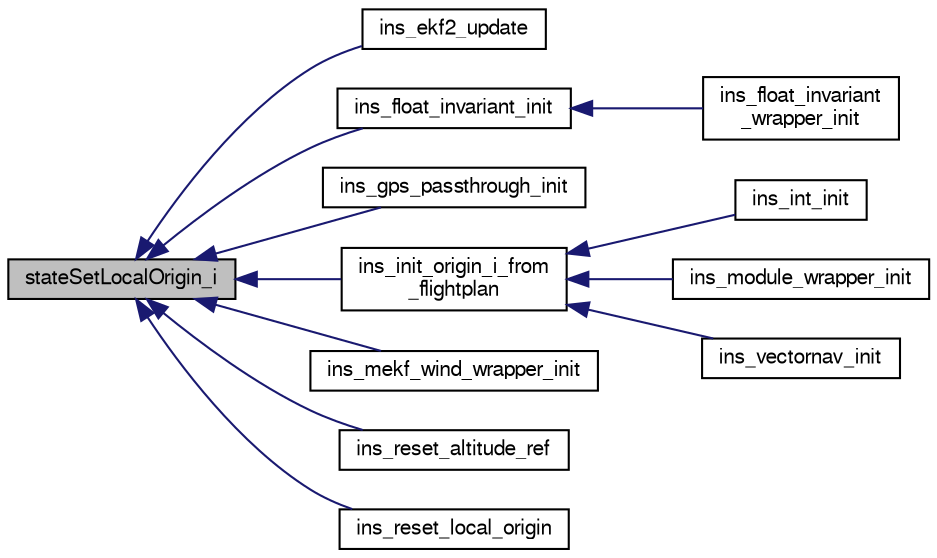 digraph "stateSetLocalOrigin_i"
{
  edge [fontname="FreeSans",fontsize="10",labelfontname="FreeSans",labelfontsize="10"];
  node [fontname="FreeSans",fontsize="10",shape=record];
  rankdir="LR";
  Node1 [label="stateSetLocalOrigin_i",height=0.2,width=0.4,color="black", fillcolor="grey75", style="filled", fontcolor="black"];
  Node1 -> Node2 [dir="back",color="midnightblue",fontsize="10",style="solid",fontname="FreeSans"];
  Node2 [label="ins_ekf2_update",height=0.2,width=0.4,color="black", fillcolor="white", style="filled",URL="$ins__ekf2_8h.html#a21a6903ad1b06c310ac73f7598d4306b"];
  Node1 -> Node3 [dir="back",color="midnightblue",fontsize="10",style="solid",fontname="FreeSans"];
  Node3 [label="ins_float_invariant_init",height=0.2,width=0.4,color="black", fillcolor="white", style="filled",URL="$ins__float__invariant_8h.html#a337aa9b464c923af97d19ec0bfdb6f02"];
  Node3 -> Node4 [dir="back",color="midnightblue",fontsize="10",style="solid",fontname="FreeSans"];
  Node4 [label="ins_float_invariant\l_wrapper_init",height=0.2,width=0.4,color="black", fillcolor="white", style="filled",URL="$ins__float__invariant__wrapper_8h.html#abd4f3b0fcceec4de92a1ad9a7653c6f3"];
  Node1 -> Node5 [dir="back",color="midnightblue",fontsize="10",style="solid",fontname="FreeSans"];
  Node5 [label="ins_gps_passthrough_init",height=0.2,width=0.4,color="black", fillcolor="white", style="filled",URL="$ins__gps__passthrough_8h.html#a65b4389487e1468dd9245eacf2ce07b3"];
  Node1 -> Node6 [dir="back",color="midnightblue",fontsize="10",style="solid",fontname="FreeSans"];
  Node6 [label="ins_init_origin_i_from\l_flightplan",height=0.2,width=0.4,color="black", fillcolor="white", style="filled",URL="$ins_8h.html#ac9ba03cf9d41e4536c73f218d3439e76",tooltip="initialize the local origin (ltp_def in fixed point) from flight plan position "];
  Node6 -> Node7 [dir="back",color="midnightblue",fontsize="10",style="solid",fontname="FreeSans"];
  Node7 [label="ins_int_init",height=0.2,width=0.4,color="black", fillcolor="white", style="filled",URL="$ins__int_8h.html#a6f47e4e65f9697a961c3bef79e9029e4"];
  Node6 -> Node8 [dir="back",color="midnightblue",fontsize="10",style="solid",fontname="FreeSans"];
  Node8 [label="ins_module_wrapper_init",height=0.2,width=0.4,color="black", fillcolor="white", style="filled",URL="$ins__skeleton_8h.html#a36545e3f7b1233bb331ff0952d01a9bc"];
  Node6 -> Node9 [dir="back",color="midnightblue",fontsize="10",style="solid",fontname="FreeSans"];
  Node9 [label="ins_vectornav_init",height=0.2,width=0.4,color="black", fillcolor="white", style="filled",URL="$ins__vectornav_8h.html#abccde82fac73ee723125e1173db630c0",tooltip="Initialize Vectornav struct. "];
  Node1 -> Node10 [dir="back",color="midnightblue",fontsize="10",style="solid",fontname="FreeSans"];
  Node10 [label="ins_mekf_wind_wrapper_init",height=0.2,width=0.4,color="black", fillcolor="white", style="filled",URL="$ins__mekf__wind__wrapper_8h.html#a7b3c1fefc89ec1a4ff25484626a02deb",tooltip="Init function. "];
  Node1 -> Node11 [dir="back",color="midnightblue",fontsize="10",style="solid",fontname="FreeSans"];
  Node11 [label="ins_reset_altitude_ref",height=0.2,width=0.4,color="black", fillcolor="white", style="filled",URL="$ins__float__invariant_8c.html#aa389e650ab7aa5a7f4650afde6358d86",tooltip="INS altitude reference reset. "];
  Node1 -> Node12 [dir="back",color="midnightblue",fontsize="10",style="solid",fontname="FreeSans"];
  Node12 [label="ins_reset_local_origin",height=0.2,width=0.4,color="black", fillcolor="white", style="filled",URL="$ins__float__invariant_8c.html#a14cb66a86c67d8b9216a8c12f58c311b",tooltip="INS local origin reset. "];
}
